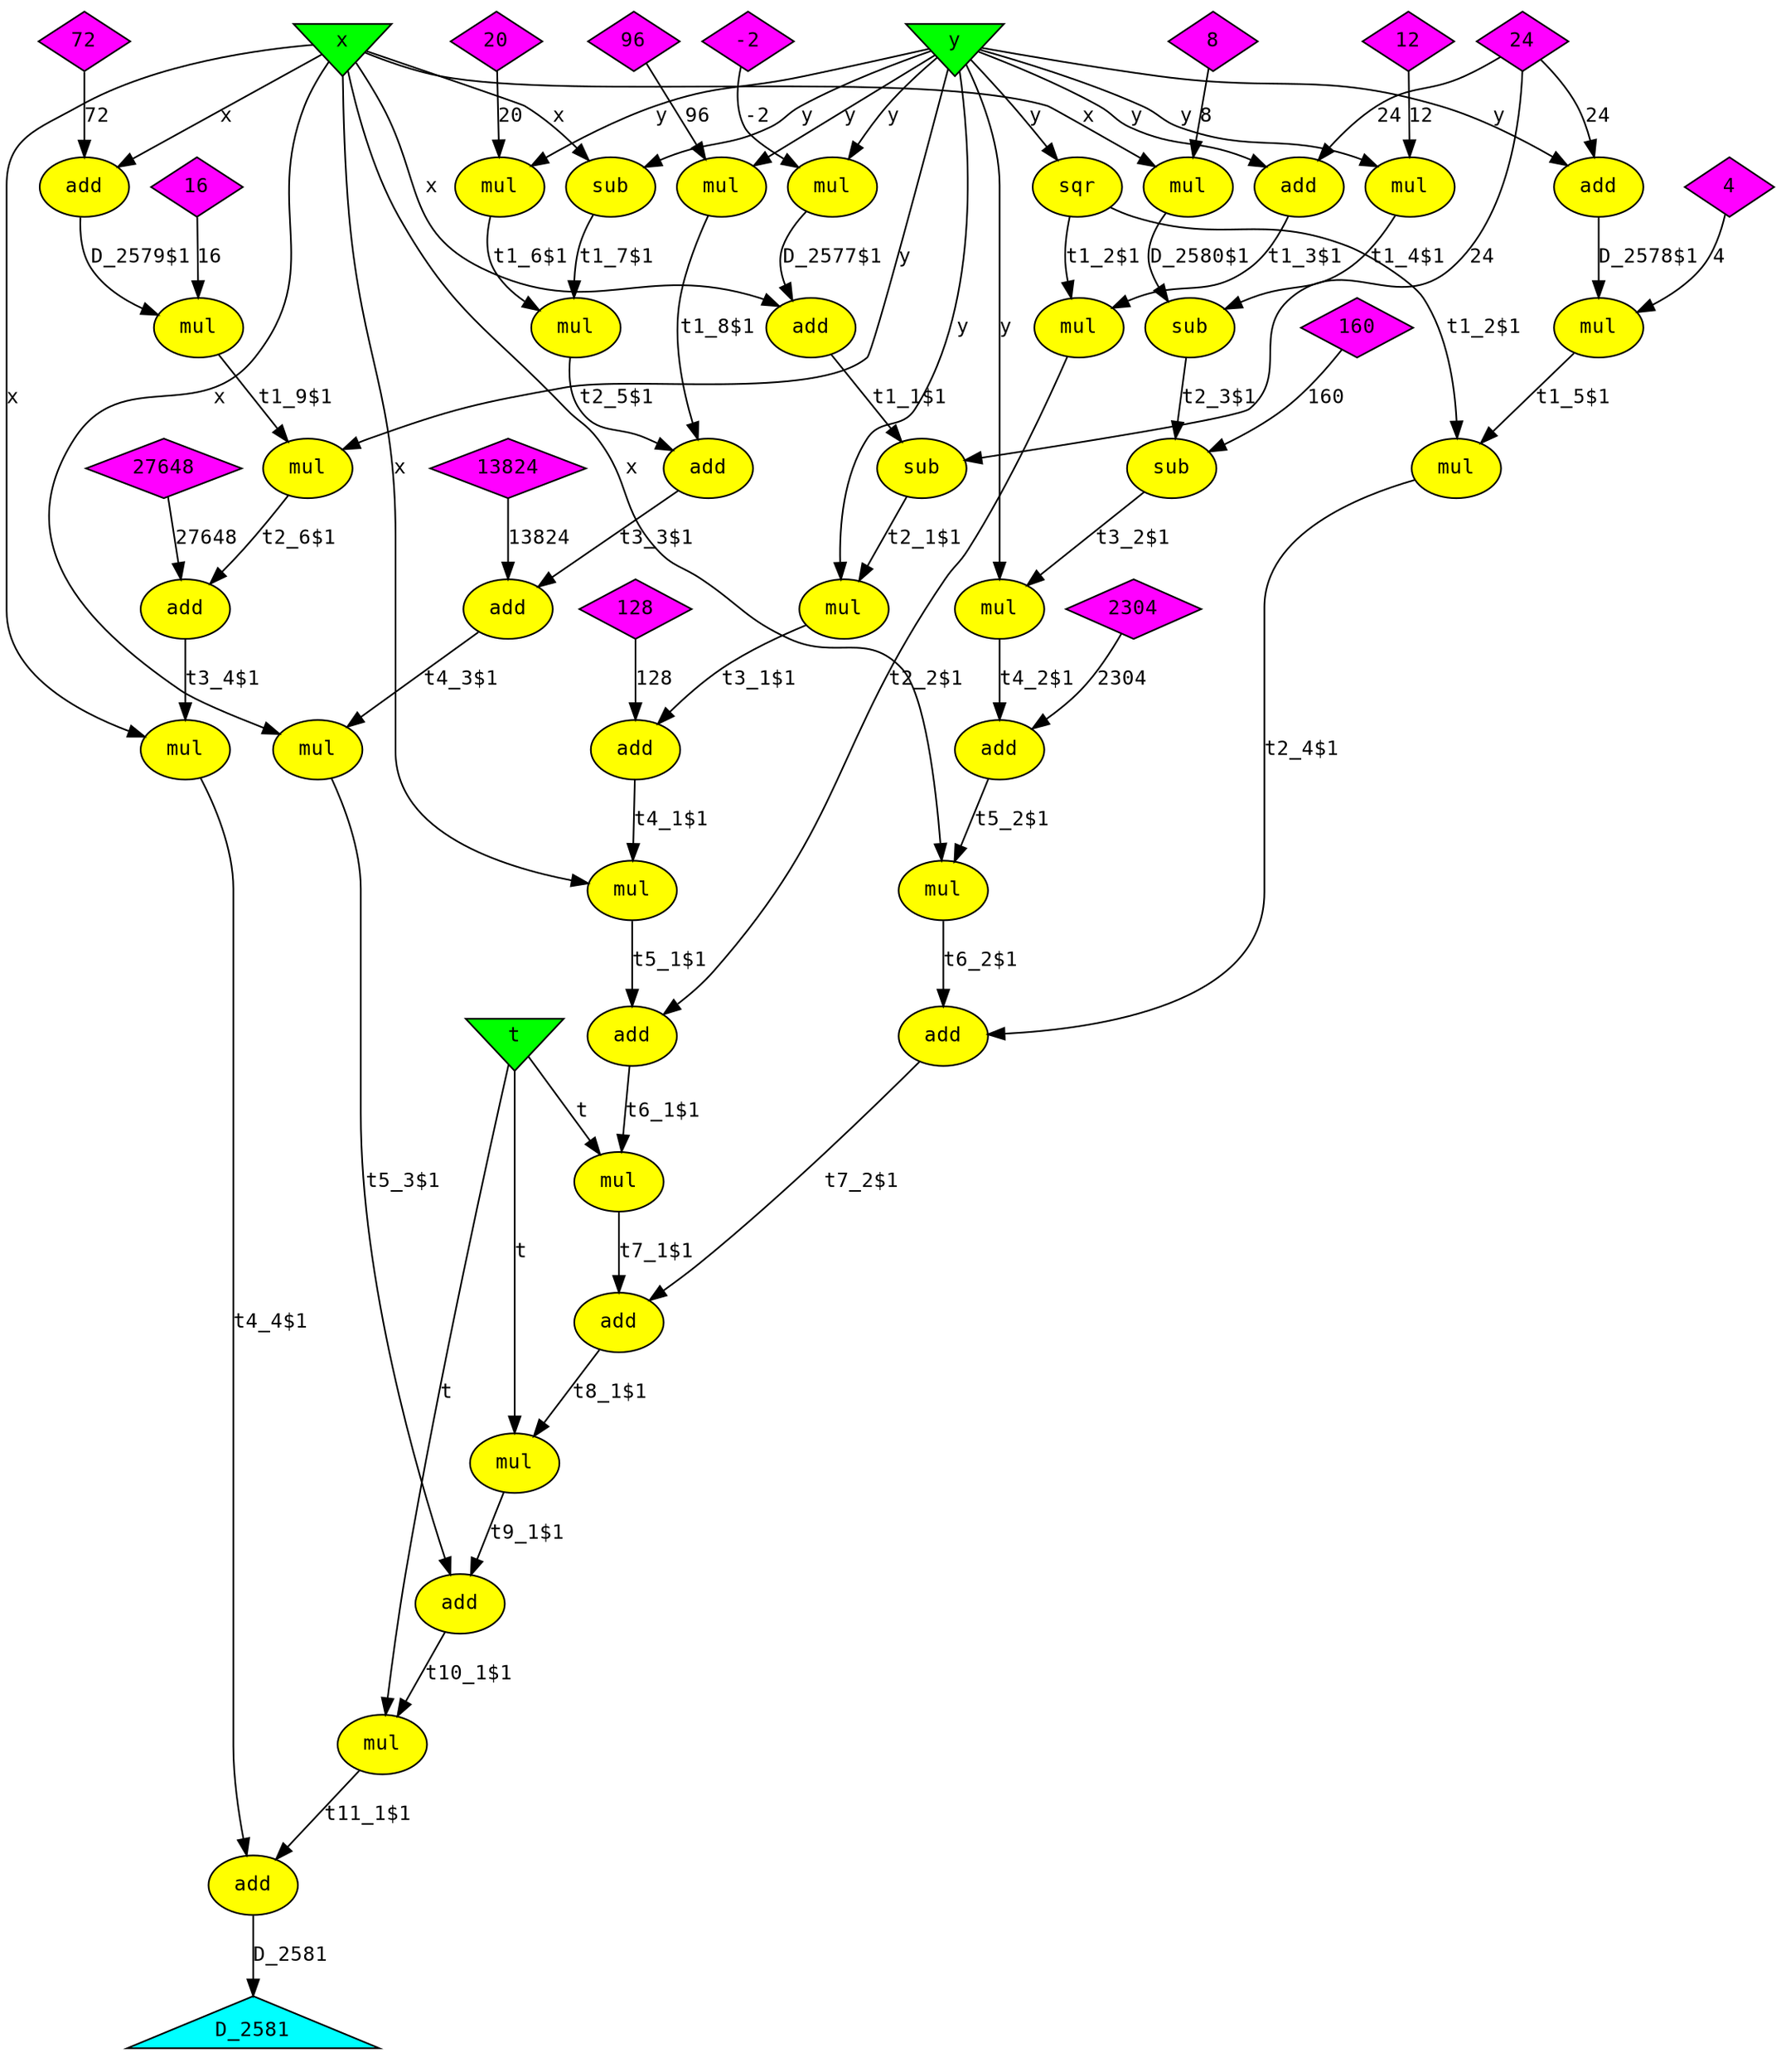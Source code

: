 digraph foo
{
  graph [rankdir="TB", nodesep = "0.175"];
  node [fontname="Courier", fontsize="12", style="filled"];
  edge [fontname="Courier", fontsize="12"];

  D_2581  [label="D_2581", ntype="outvar", argix="0", dataspec="s32", bb="-1", shape="triangle", fillcolor="cyan"];
  add_1  [label="add", ntype="operation", argix="-1", dataspec="na", bb="1", shape="ellipse", fillcolor="yellow"];
  add_10  [label="add", ntype="operation", argix="-1", dataspec="na", bb="1", shape="ellipse", fillcolor="yellow"];
  add_21  [label="add", ntype="operation", argix="-1", dataspec="na", bb="1", shape="ellipse", fillcolor="yellow"];
  add_22  [label="add", ntype="operation", argix="-1", dataspec="na", bb="1", shape="ellipse", fillcolor="yellow"];
  add_23  [label="add", ntype="operation", argix="-1", dataspec="na", bb="1", shape="ellipse", fillcolor="yellow"];
  add_25  [label="add", ntype="operation", argix="-1", dataspec="na", bb="1", shape="ellipse", fillcolor="yellow"];
  add_28  [label="add", ntype="operation", argix="-1", dataspec="na", bb="1", shape="ellipse", fillcolor="yellow"];
  add_3  [label="add", ntype="operation", argix="-1", dataspec="na", bb="1", shape="ellipse", fillcolor="yellow"];
  add_30  [label="add", ntype="operation", argix="-1", dataspec="na", bb="1", shape="ellipse", fillcolor="yellow"];
  add_33  [label="add", ntype="operation", argix="-1", dataspec="na", bb="1", shape="ellipse", fillcolor="yellow"];
  add_34  [label="add", ntype="operation", argix="-1", dataspec="na", bb="1", shape="ellipse", fillcolor="yellow"];
  add_36  [label="add", ntype="operation", argix="-1", dataspec="na", bb="1", shape="ellipse", fillcolor="yellow"];
  add_38  [label="add", ntype="operation", argix="-1", dataspec="na", bb="1", shape="ellipse", fillcolor="yellow"];
  add_5  [label="add", ntype="operation", argix="-1", dataspec="na", bb="1", shape="ellipse", fillcolor="yellow"];
  cnst12  [label="12", ntype="constant", argix="-1", dataspec="s32", bb="-1", shape="diamond", fillcolor="magenta"];
  cnst128  [label="128", ntype="constant", argix="-1", dataspec="s32", bb="-1", shape="diamond", fillcolor="magenta"];
  cnst13824  [label="13824", ntype="constant", argix="-1", dataspec="s32", bb="-1", shape="diamond", fillcolor="magenta"];
  cnst16  [label="16", ntype="constant", argix="-1", dataspec="s32", bb="-1", shape="diamond", fillcolor="magenta"];
  cnst160  [label="160", ntype="constant", argix="-1", dataspec="s32", bb="-1", shape="diamond", fillcolor="magenta"];
  cnst20  [label="20", ntype="constant", argix="-1", dataspec="s32", bb="-1", shape="diamond", fillcolor="magenta"];
  cnst2304  [label="2304", ntype="constant", argix="-1", dataspec="s32", bb="-1", shape="diamond", fillcolor="magenta"];
  cnst24  [label="24", ntype="constant", argix="-1", dataspec="s32", bb="-1", shape="diamond", fillcolor="magenta"];
  cnst27648  [label="27648", ntype="constant", argix="-1", dataspec="s32", bb="-1", shape="diamond", fillcolor="magenta"];
  cnst4  [label="4", ntype="constant", argix="-1", dataspec="s32", bb="-1", shape="diamond", fillcolor="magenta"];
  cnst72  [label="72", ntype="constant", argix="-1", dataspec="s32", bb="-1", shape="diamond", fillcolor="magenta"];
  cnst8  [label="8", ntype="constant", argix="-1", dataspec="s32", bb="-1", shape="diamond", fillcolor="magenta"];
  cnst96  [label="96", ntype="constant", argix="-1", dataspec="s32", bb="-1", shape="diamond", fillcolor="magenta"];
  cnstm2  [label="-2", ntype="constant", argix="-1", dataspec="s32", bb="-1", shape="diamond", fillcolor="magenta"];
  mul_0  [label="mul", ntype="operation", argix="-1", dataspec="na", bb="1", shape="ellipse", fillcolor="yellow"];
  mul_11  [label="mul", ntype="operation", argix="-1", dataspec="na", bb="1", shape="ellipse", fillcolor="yellow"];
  mul_13  [label="mul", ntype="operation", argix="-1", dataspec="na", bb="1", shape="ellipse", fillcolor="yellow"];
  mul_14  [label="mul", ntype="operation", argix="-1", dataspec="na", bb="1", shape="ellipse", fillcolor="yellow"];
  mul_16  [label="mul", ntype="operation", argix="-1", dataspec="na", bb="1", shape="ellipse", fillcolor="yellow"];
  mul_17  [label="mul", ntype="operation", argix="-1", dataspec="na", bb="1", shape="ellipse", fillcolor="yellow"];
  mul_18  [label="mul", ntype="operation", argix="-1", dataspec="na", bb="1", shape="ellipse", fillcolor="yellow"];
  mul_19  [label="mul", ntype="operation", argix="-1", dataspec="na", bb="1", shape="ellipse", fillcolor="yellow"];
  mul_24  [label="mul", ntype="operation", argix="-1", dataspec="na", bb="1", shape="ellipse", fillcolor="yellow"];
  mul_26  [label="mul", ntype="operation", argix="-1", dataspec="na", bb="1", shape="ellipse", fillcolor="yellow"];
  mul_27  [label="mul", ntype="operation", argix="-1", dataspec="na", bb="1", shape="ellipse", fillcolor="yellow"];
  mul_29  [label="mul", ntype="operation", argix="-1", dataspec="na", bb="1", shape="ellipse", fillcolor="yellow"];
  mul_31  [label="mul", ntype="operation", argix="-1", dataspec="na", bb="1", shape="ellipse", fillcolor="yellow"];
  mul_32  [label="mul", ntype="operation", argix="-1", dataspec="na", bb="1", shape="ellipse", fillcolor="yellow"];
  mul_35  [label="mul", ntype="operation", argix="-1", dataspec="na", bb="1", shape="ellipse", fillcolor="yellow"];
  mul_37  [label="mul", ntype="operation", argix="-1", dataspec="na", bb="1", shape="ellipse", fillcolor="yellow"];
  mul_4  [label="mul", ntype="operation", argix="-1", dataspec="na", bb="1", shape="ellipse", fillcolor="yellow"];
  mul_6  [label="mul", ntype="operation", argix="-1", dataspec="na", bb="1", shape="ellipse", fillcolor="yellow"];
  mul_7  [label="mul", ntype="operation", argix="-1", dataspec="na", bb="1", shape="ellipse", fillcolor="yellow"];
  mul_9  [label="mul", ntype="operation", argix="-1", dataspec="na", bb="1", shape="ellipse", fillcolor="yellow"];
  sqr_2  [label="sqr", ntype="operation", argix="-1", dataspec="na", bb="1", shape="ellipse", fillcolor="yellow"];
  sub_12  [label="sub", ntype="operation", argix="-1", dataspec="na", bb="1", shape="ellipse", fillcolor="yellow"];
  sub_15  [label="sub", ntype="operation", argix="-1", dataspec="na", bb="1", shape="ellipse", fillcolor="yellow"];
  sub_20  [label="sub", ntype="operation", argix="-1", dataspec="na", bb="1", shape="ellipse", fillcolor="yellow"];
  sub_8  [label="sub", ntype="operation", argix="-1", dataspec="na", bb="1", shape="ellipse", fillcolor="yellow"];
  t  [label="t", ntype="invar", argix="0", dataspec="s32", bb="-1", shape="invtriangle", fillcolor="green"];
  x  [label="x", ntype="invar", argix="1", dataspec="s32", bb="-1", shape="invtriangle", fillcolor="green"];
  y  [label="y", ntype="invar", argix="2", dataspec="s32", bb="-1", shape="invtriangle", fillcolor="green"];

  add_10 -> mul_11  [label="D_2579$1", etype="D", vtype="localvar", order="1", argix="-1", dataspec="s32"];
  add_1 -> sub_12  [label="t1_1$1", etype="D", vtype="localvar", order="1", argix="-1", dataspec="s32"];
  add_21 -> add_25  [label="t3_3$1", etype="D", vtype="localvar", order="1", argix="-1", dataspec="s32"];
  add_22 -> mul_26  [label="t3_4$1", etype="D", vtype="localvar", order="2", argix="-1", dataspec="s32"];
  add_23 -> mul_27  [label="t4_1$1", etype="D", vtype="localvar", order="2", argix="-1", dataspec="s32"];
  add_25 -> mul_29  [label="t4_3$1", etype="D", vtype="localvar", order="2", argix="-1", dataspec="s32"];
  add_28 -> mul_31  [label="t5_2$1", etype="D", vtype="localvar", order="2", argix="-1", dataspec="s32"];
  add_30 -> mul_32  [label="t6_1$1", etype="D", vtype="localvar", order="2", argix="-1", dataspec="s32"];
  add_33 -> add_34  [label="t7_2$1", etype="D", vtype="localvar", order="2", argix="-1", dataspec="s32"];
  add_34 -> mul_35  [label="t8_1$1", etype="D", vtype="localvar", order="2", argix="-1", dataspec="s32"];
  add_36 -> mul_37  [label="t10_1$1", etype="D", vtype="localvar", order="2", argix="-1", dataspec="s32"];
  add_38 -> D_2581  [label="D_2581", etype="D", vtype="outarg", order="1", argix="-1", dataspec="s32"];
  add_3 -> mul_13  [label="t1_3$1", etype="D", vtype="localvar", order="2", argix="-1", dataspec="s32"];
  add_5 -> mul_6  [label="D_2578$1", etype="D", vtype="localvar", order="1", argix="-1", dataspec="s32"];
  cnst128 -> add_23  [label="128", etype="D", vtype="globalvar", order="2", argix="-1", dataspec="s32"];
  cnst12 -> mul_4  [label="12", etype="D", vtype="globalvar", order="2", argix="-1", dataspec="s32"];
  cnst13824 -> add_25  [label="13824", etype="D", vtype="globalvar", order="2", argix="-1", dataspec="s32"];
  cnst160 -> sub_20  [label="160", etype="D", vtype="globalvar", order="2", argix="-1", dataspec="s32"];
  cnst16 -> mul_11  [label="16", etype="D", vtype="globalvar", order="2", argix="-1", dataspec="s32"];
  cnst20 -> mul_7  [label="20", etype="D", vtype="globalvar", order="2", argix="-1", dataspec="s32"];
  cnst2304 -> add_28  [label="2304", etype="D", vtype="globalvar", order="2", argix="-1", dataspec="s32"];
  cnst24 -> add_3  [label="24", etype="D", vtype="globalvar", order="2", argix="-1", dataspec="s32"];
  cnst24 -> add_5  [label="24", etype="D", vtype="globalvar", order="2", argix="-1", dataspec="s32"];
  cnst24 -> sub_12  [label="24", etype="D", vtype="globalvar", order="2", argix="-1", dataspec="s32"];
  cnst27648 -> add_22  [label="27648", etype="D", vtype="globalvar", order="2", argix="-1", dataspec="s32"];
  cnst4 -> mul_6  [label="4", etype="D", vtype="globalvar", order="2", argix="-1", dataspec="s32"];
  cnst72 -> add_10  [label="72", etype="D", vtype="globalvar", order="2", argix="-1", dataspec="s32"];
  cnst8 -> mul_14  [label="8", etype="D", vtype="globalvar", order="2", argix="-1", dataspec="s32"];
  cnst96 -> mul_9  [label="96", etype="D", vtype="globalvar", order="2", argix="-1", dataspec="s32"];
  cnstm2 -> mul_0  [label="-2", etype="D", vtype="globalvar", order="2", argix="-1", dataspec="s32"];
  mul_0 -> add_1  [label="D_2577$1", etype="D", vtype="localvar", order="1", argix="-1", dataspec="s32"];
  mul_11 -> mul_18  [label="t1_9$1", etype="D", vtype="localvar", order="2", argix="-1", dataspec="s32"];
  mul_13 -> add_30  [label="t2_2$1", etype="D", vtype="localvar", order="2", argix="-1", dataspec="s32"];
  mul_14 -> sub_15  [label="D_2580$1", etype="D", vtype="localvar", order="1", argix="-1", dataspec="s32"];
  mul_16 -> add_33  [label="t2_4$1", etype="D", vtype="localvar", order="2", argix="-1", dataspec="s32"];
  mul_17 -> add_21  [label="t2_5$1", etype="D", vtype="localvar", order="1", argix="-1", dataspec="s32"];
  mul_18 -> add_22  [label="t2_6$1", etype="D", vtype="localvar", order="1", argix="-1", dataspec="s32"];
  mul_19 -> add_23  [label="t3_1$1", etype="D", vtype="localvar", order="1", argix="-1", dataspec="s32"];
  mul_24 -> add_28  [label="t4_2$1", etype="D", vtype="localvar", order="1", argix="-1", dataspec="s32"];
  mul_26 -> add_38  [label="t4_4$1", etype="D", vtype="localvar", order="2", argix="-1", dataspec="s32"];
  mul_27 -> add_30  [label="t5_1$1", etype="D", vtype="localvar", order="1", argix="-1", dataspec="s32"];
  mul_29 -> add_36  [label="t5_3$1", etype="D", vtype="localvar", order="2", argix="-1", dataspec="s32"];
  mul_31 -> add_33  [label="t6_2$1", etype="D", vtype="localvar", order="1", argix="-1", dataspec="s32"];
  mul_32 -> add_34  [label="t7_1$1", etype="D", vtype="localvar", order="1", argix="-1", dataspec="s32"];
  mul_35 -> add_36  [label="t9_1$1", etype="D", vtype="localvar", order="1", argix="-1", dataspec="s32"];
  mul_37 -> add_38  [label="t11_1$1", etype="D", vtype="localvar", order="1", argix="-1", dataspec="s32"];
  mul_4 -> sub_15  [label="t1_4$1", etype="D", vtype="localvar", order="2", argix="-1", dataspec="s32"];
  mul_6 -> mul_16  [label="t1_5$1", etype="D", vtype="localvar", order="2", argix="-1", dataspec="s32"];
  mul_7 -> mul_17  [label="t1_6$1", etype="D", vtype="localvar", order="1", argix="-1", dataspec="s32"];
  mul_9 -> add_21  [label="t1_8$1", etype="D", vtype="localvar", order="2", argix="-1", dataspec="s32"];
  sqr_2 -> mul_13  [label="t1_2$1", etype="D", vtype="localvar", order="1", argix="-1", dataspec="s32"];
  sqr_2 -> mul_16  [label="t1_2$1", etype="D", vtype="localvar", order="1", argix="-1", dataspec="s32"];
  sub_12 -> mul_19  [label="t2_1$1", etype="D", vtype="localvar", order="2", argix="-1", dataspec="s32"];
  sub_15 -> sub_20  [label="t2_3$1", etype="D", vtype="localvar", order="1", argix="-1", dataspec="s32"];
  sub_20 -> mul_24  [label="t3_2$1", etype="D", vtype="localvar", order="2", argix="-1", dataspec="s32"];
  sub_8 -> mul_17  [label="t1_7$1", etype="D", vtype="localvar", order="2", argix="-1", dataspec="s32"];
  t -> mul_32  [label="t", etype="D", vtype="inarg", order="1", argix="-1", dataspec="s32"];
  t -> mul_35  [label="t", etype="D", vtype="inarg", order="1", argix="-1", dataspec="s32"];
  t -> mul_37  [label="t", etype="D", vtype="inarg", order="1", argix="-1", dataspec="s32"];
  x -> add_1  [label="x", etype="D", vtype="inarg", order="2", argix="-1", dataspec="s32"];
  x -> add_10  [label="x", etype="D", vtype="inarg", order="1", argix="-1", dataspec="s32"];
  x -> mul_14  [label="x", etype="D", vtype="inarg", order="1", argix="-1", dataspec="s32"];
  x -> mul_26  [label="x", etype="D", vtype="inarg", order="1", argix="-1", dataspec="s32"];
  x -> mul_27  [label="x", etype="D", vtype="inarg", order="1", argix="-1", dataspec="s32"];
  x -> mul_29  [label="x", etype="D", vtype="inarg", order="1", argix="-1", dataspec="s32"];
  x -> mul_31  [label="x", etype="D", vtype="inarg", order="1", argix="-1", dataspec="s32"];
  x -> sub_8  [label="x", etype="D", vtype="inarg", order="1", argix="-1", dataspec="s32"];
  y -> add_3  [label="y", etype="D", vtype="inarg", order="1", argix="-1", dataspec="s32"];
  y -> add_5  [label="y", etype="D", vtype="inarg", order="1", argix="-1", dataspec="s32"];
  y -> mul_0  [label="y", etype="D", vtype="inarg", order="1", argix="-1", dataspec="s32"];
  y -> mul_18  [label="y", etype="D", vtype="inarg", order="1", argix="-1", dataspec="s32"];
  y -> mul_19  [label="y", etype="D", vtype="inarg", order="1", argix="-1", dataspec="s32"];
  y -> mul_24  [label="y", etype="D", vtype="inarg", order="1", argix="-1", dataspec="s32"];
  y -> mul_4  [label="y", etype="D", vtype="inarg", order="1", argix="-1", dataspec="s32"];
  y -> mul_7  [label="y", etype="D", vtype="inarg", order="1", argix="-1", dataspec="s32"];
  y -> mul_9  [label="y", etype="D", vtype="inarg", order="1", argix="-1", dataspec="s32"];
  y -> sqr_2  [label="y", etype="D", vtype="inarg", order="1", argix="-1", dataspec="s32"];
  y -> sub_8  [label="y", etype="D", vtype="inarg", order="2", argix="-1", dataspec="s32"];

}
